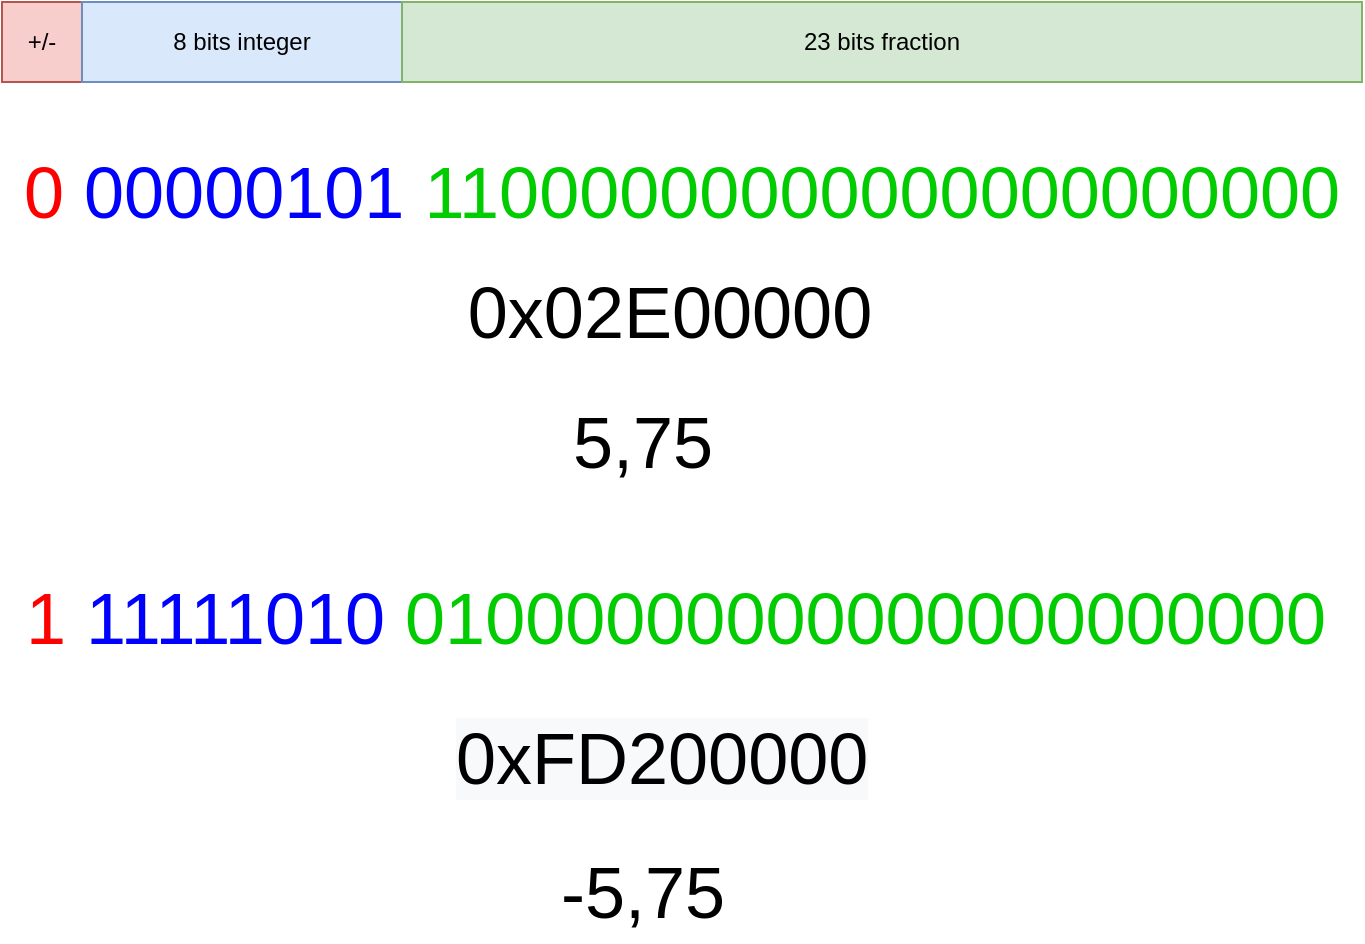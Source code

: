 <mxfile version="19.0.3" type="device"><diagram id="dz2R2GCBJSWFPVd7LY3P" name="Page-1"><mxGraphModel dx="1422" dy="865" grid="1" gridSize="10" guides="1" tooltips="1" connect="1" arrows="1" fold="1" page="1" pageScale="1" pageWidth="827" pageHeight="1169" math="0" shadow="0"><root><mxCell id="0"/><mxCell id="1" parent="0"/><mxCell id="vWRfDSubHbA89DvbmbAs-1" value="+/-" style="rounded=0;whiteSpace=wrap;html=1;fillColor=#f8cecc;strokeColor=#b85450;" vertex="1" parent="1"><mxGeometry x="80" y="320" width="40" height="40" as="geometry"/></mxCell><mxCell id="vWRfDSubHbA89DvbmbAs-2" value="8 bits integer" style="rounded=0;whiteSpace=wrap;html=1;fillColor=#dae8fc;strokeColor=#6c8ebf;" vertex="1" parent="1"><mxGeometry x="120" y="320" width="160" height="40" as="geometry"/></mxCell><mxCell id="vWRfDSubHbA89DvbmbAs-3" value="23 bits fraction" style="rounded=0;whiteSpace=wrap;html=1;fillColor=#d5e8d4;strokeColor=#82b366;" vertex="1" parent="1"><mxGeometry x="280" y="320" width="480" height="40" as="geometry"/></mxCell><mxCell id="vWRfDSubHbA89DvbmbAs-4" value="&lt;font style=&quot;font-size: 36px;&quot;&gt;&lt;font style=&quot;font-size: 36px;&quot; color=&quot;#ff0000&quot;&gt;0&amp;nbsp;&lt;/font&gt;&lt;font style=&quot;font-size: 36px;&quot; color=&quot;#0000ff&quot;&gt;00000101&amp;nbsp;&lt;/font&gt;&lt;font style=&quot;font-size: 36px;&quot; color=&quot;#00cc00&quot;&gt;11000000000000000000000&lt;/font&gt;&lt;/font&gt;" style="text;html=1;strokeColor=none;fillColor=none;align=center;verticalAlign=middle;whiteSpace=wrap;rounded=0;" vertex="1" parent="1"><mxGeometry x="80" y="400" width="680" height="30" as="geometry"/></mxCell><mxCell id="vWRfDSubHbA89DvbmbAs-5" value="&lt;font color=&quot;#000000&quot;&gt;0x02E00000&lt;/font&gt;" style="text;html=1;strokeColor=none;fillColor=none;align=center;verticalAlign=middle;whiteSpace=wrap;rounded=0;fontSize=36;fontColor=#00CC00;" vertex="1" parent="1"><mxGeometry x="384" y="460" width="60" height="30" as="geometry"/></mxCell><mxCell id="vWRfDSubHbA89DvbmbAs-6" value="5,75" style="text;html=1;align=center;verticalAlign=middle;resizable=0;points=[];autosize=1;strokeColor=none;fillColor=none;fontSize=36;fontColor=#000000;" vertex="1" parent="1"><mxGeometry x="355" y="515" width="90" height="50" as="geometry"/></mxCell><mxCell id="vWRfDSubHbA89DvbmbAs-7" value="&lt;font style=&quot;font-family: Helvetica; font-size: 36px; font-style: normal; font-variant-ligatures: normal; font-variant-caps: normal; font-weight: 400; letter-spacing: normal; orphans: 2; text-align: center; text-indent: 0px; text-transform: none; widows: 2; word-spacing: 0px; -webkit-text-stroke-width: 0px; text-decoration-thickness: initial; text-decoration-style: initial; text-decoration-color: initial;&quot; color=&quot;#ff0000&quot;&gt;1&amp;nbsp;&lt;/font&gt;&lt;font style=&quot;font-family: Helvetica; font-size: 36px; font-style: normal; font-variant-ligatures: normal; font-variant-caps: normal; font-weight: 400; letter-spacing: normal; orphans: 2; text-align: center; text-indent: 0px; text-transform: none; widows: 2; word-spacing: 0px; -webkit-text-stroke-width: 0px; text-decoration-thickness: initial; text-decoration-style: initial; text-decoration-color: initial;&quot; color=&quot;#0000ff&quot;&gt;11111010&amp;nbsp;&lt;/font&gt;&lt;font style=&quot;font-family: Helvetica; font-size: 36px; font-style: normal; font-variant-ligatures: normal; font-variant-caps: normal; font-weight: 400; letter-spacing: normal; orphans: 2; text-align: center; text-indent: 0px; text-transform: none; widows: 2; word-spacing: 0px; -webkit-text-stroke-width: 0px; text-decoration-thickness: initial; text-decoration-style: initial; text-decoration-color: initial;&quot; color=&quot;#00cc00&quot;&gt;01000000000000000000000&lt;/font&gt;" style="text;whiteSpace=wrap;html=1;fontSize=36;fontColor=#000000;" vertex="1" parent="1"><mxGeometry x="90" y="600" width="550" height="60" as="geometry"/></mxCell><mxCell id="vWRfDSubHbA89DvbmbAs-8" value="&lt;span style=&quot;color: rgb(0, 0, 0); font-family: Helvetica; font-size: 36px; font-style: normal; font-variant-ligatures: normal; font-variant-caps: normal; font-weight: 400; letter-spacing: normal; orphans: 2; text-align: center; text-indent: 0px; text-transform: none; widows: 2; word-spacing: 0px; -webkit-text-stroke-width: 0px; background-color: rgb(248, 249, 250); text-decoration-thickness: initial; text-decoration-style: initial; text-decoration-color: initial; float: none; display: inline !important;&quot;&gt;0xFD200000&lt;/span&gt;" style="text;whiteSpace=wrap;html=1;fontSize=36;fontColor=#000000;" vertex="1" parent="1"><mxGeometry x="305" y="670" width="230" height="60" as="geometry"/></mxCell><mxCell id="vWRfDSubHbA89DvbmbAs-9" value="-5,75" style="text;html=1;align=center;verticalAlign=middle;resizable=0;points=[];autosize=1;strokeColor=none;fillColor=none;fontSize=36;fontColor=#000000;" vertex="1" parent="1"><mxGeometry x="350" y="740" width="100" height="50" as="geometry"/></mxCell></root></mxGraphModel></diagram></mxfile>